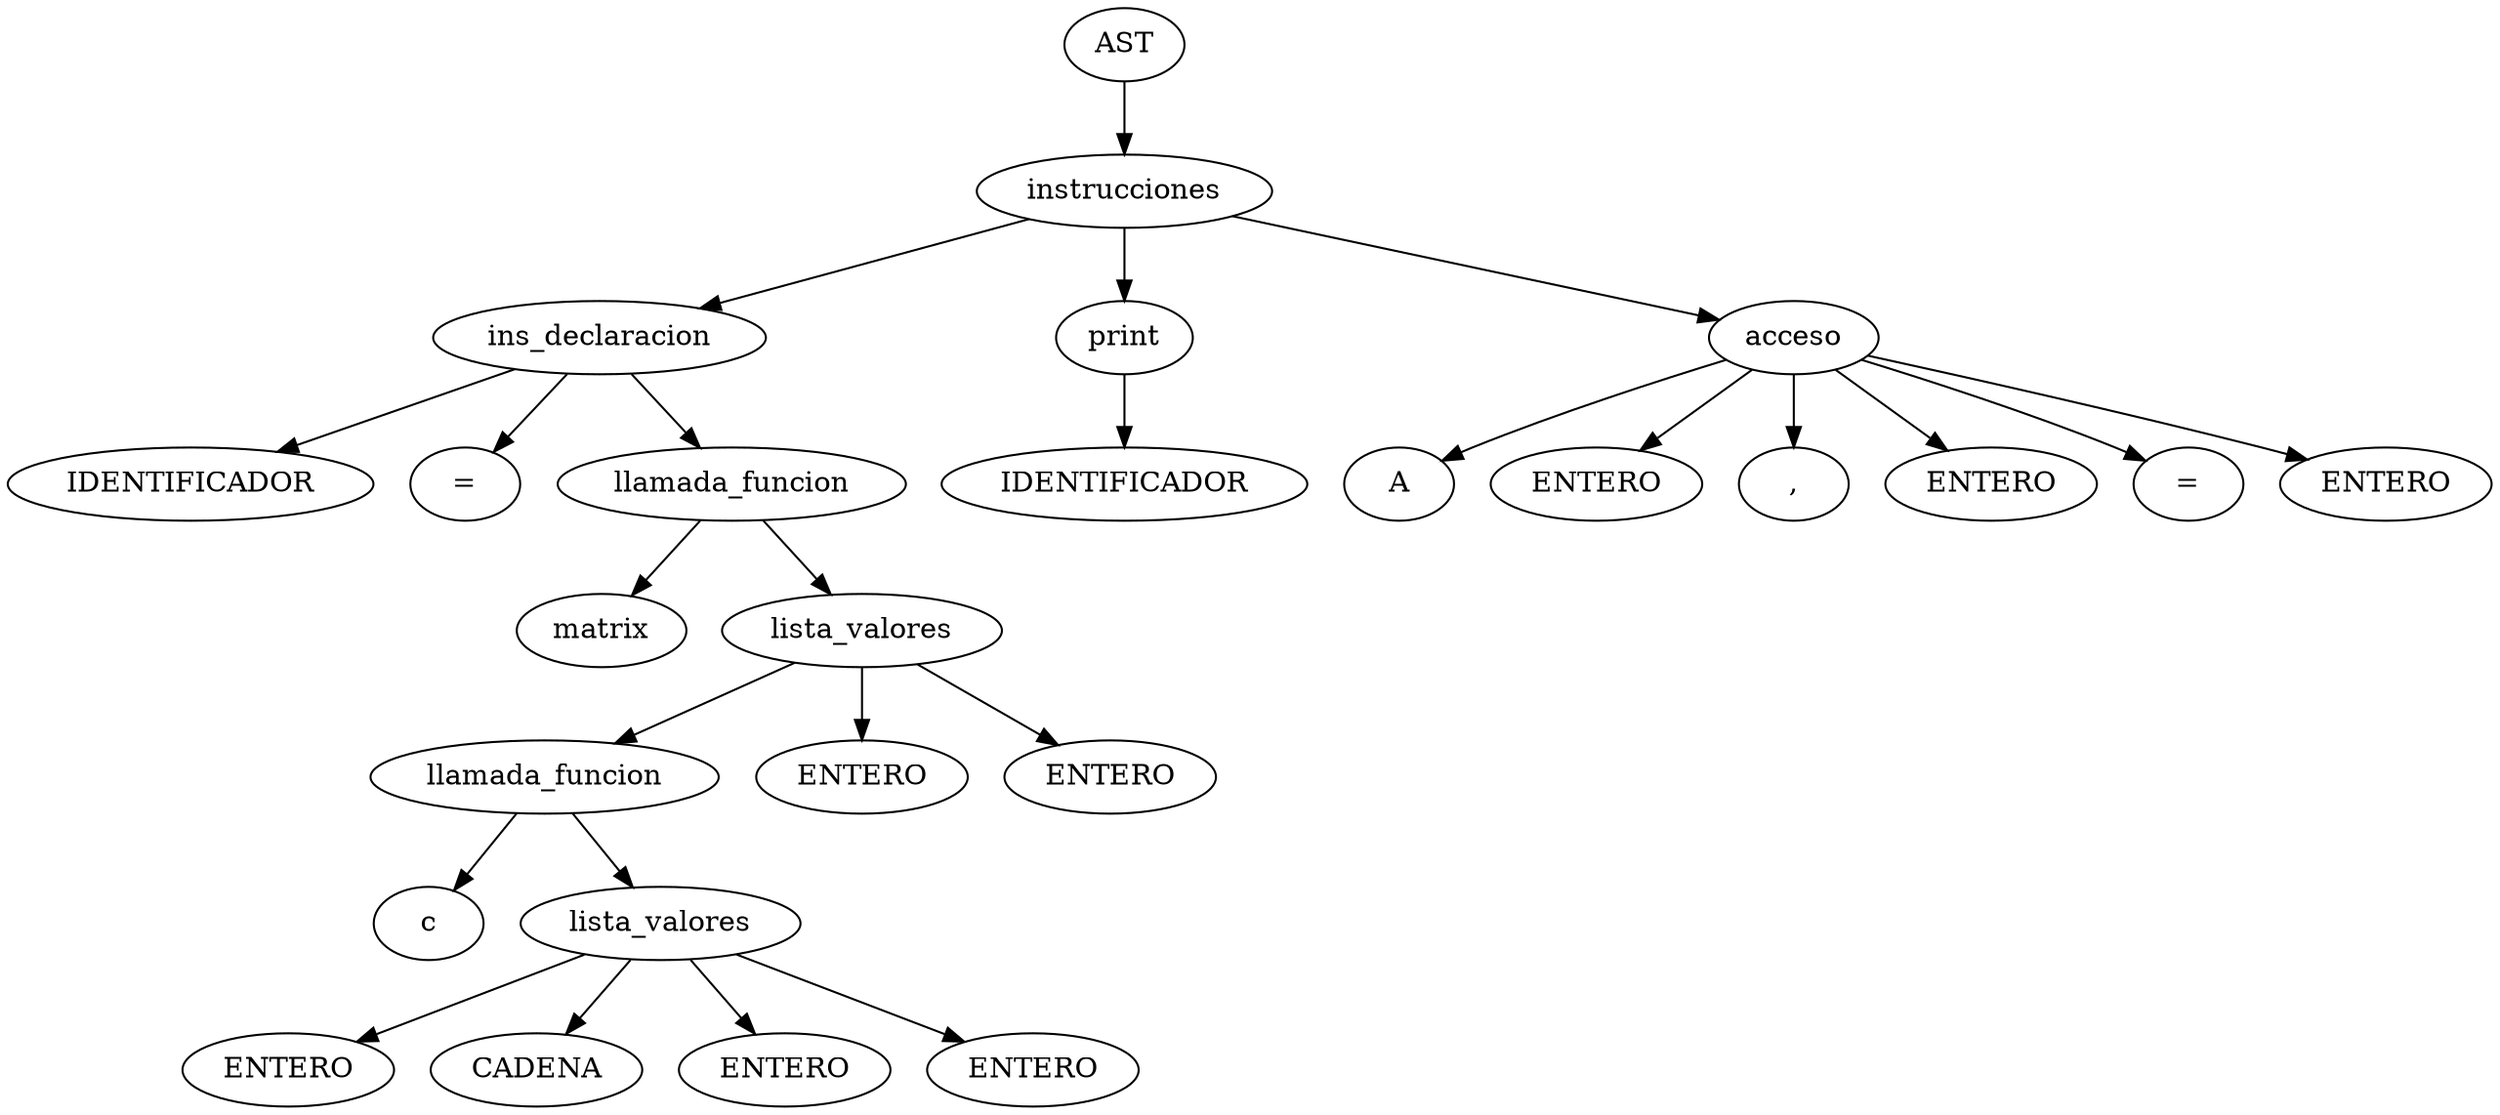 digraph G {
"arbol.Arbol@1448e439" [label="AST"] ;
"[arbol.Declaracion@5410155d, arbol.Print@62c487ad, arbol.ModificacionMatriz@6ceca9d9]" [label="instrucciones"] ;
"arbol.Arbol@1448e439" -> "[arbol.Declaracion@5410155d, arbol.Print@62c487ad, arbol.ModificacionMatriz@6ceca9d9]"
"arbol.Declaracion@5410155d" [label="instruccion"] ;
"[arbol.Declaracion@5410155d, arbol.Print@62c487ad, arbol.ModificacionMatriz@6ceca9d9]" -> "arbol.Declaracion@5410155d"
   "arbol.Declaracion@5410155d" [label="ins_declaracion"] ;
   "arbol.Declaracion@5410155dA" [label="IDENTIFICADOR"] ;
   "arbol.Declaracion@5410155d" -> "arbol.Declaracion@5410155dA"
   "arbol.Declaracion@5410155digual" [label="="] ;
   "arbol.Declaracion@5410155d" -> "arbol.Declaracion@5410155digual"
   "arbol.LlamadaFunction@3fd6e151" [label="llamada_funcion"] ;
   "arbol.LlamadaFunction@3fd6e151id" [label="matrix"] ;
   "arbol.LlamadaFunction@3fd6e151" -> "arbol.LlamadaFunction@3fd6e151id"
"[arbol.LlamadaFunction@6bb8a10b, arbol.Operacion@2d87aa3e, arbol.Operacion@242c6c36]" [label="lista_valores"] ;
"arbol.LlamadaFunction@3fd6e151" -> "[arbol.LlamadaFunction@6bb8a10b, arbol.Operacion@2d87aa3e, arbol.Operacion@242c6c36]"
"arbol.LlamadaFunction@6bb8a10b" [label="valor"] ;
"[arbol.LlamadaFunction@6bb8a10b, arbol.Operacion@2d87aa3e, arbol.Operacion@242c6c36]" -> "arbol.LlamadaFunction@6bb8a10b"
   "arbol.LlamadaFunction@6bb8a10b" [label="llamada_funcion"] ;
   "arbol.LlamadaFunction@6bb8a10bid" [label="c"] ;
   "arbol.LlamadaFunction@6bb8a10b" -> "arbol.LlamadaFunction@6bb8a10bid"
"[arbol.Operacion@2c78dd8b, arbol.Operacion@2e681f6, arbol.Operacion@12201dce, arbol.Operacion@552a9e60]" [label="lista_valores"] ;
"arbol.LlamadaFunction@6bb8a10b" -> "[arbol.Operacion@2c78dd8b, arbol.Operacion@2e681f6, arbol.Operacion@12201dce, arbol.Operacion@552a9e60]"
"arbol.Operacion@2c78dd8b" [label="valor"] ;
"[arbol.Operacion@2c78dd8b, arbol.Operacion@2e681f6, arbol.Operacion@12201dce, arbol.Operacion@552a9e60]" -> "arbol.Operacion@2c78dd8b"
"arbol.Operacion@2c78dd8b" [label="ENTERO"] ;
"arbol.Operacion@2e681f6" [label="valor"] ;
"[arbol.Operacion@2c78dd8b, arbol.Operacion@2e681f6, arbol.Operacion@12201dce, arbol.Operacion@552a9e60]" -> "arbol.Operacion@2e681f6"
"arbol.Operacion@2e681f6" [label="CADENA"] ;
"arbol.Operacion@12201dce" [label="valor"] ;
"[arbol.Operacion@2c78dd8b, arbol.Operacion@2e681f6, arbol.Operacion@12201dce, arbol.Operacion@552a9e60]" -> "arbol.Operacion@12201dce"
"arbol.Operacion@12201dce" [label="ENTERO"] ;
"arbol.Operacion@552a9e60" [label="valor"] ;
"[arbol.Operacion@2c78dd8b, arbol.Operacion@2e681f6, arbol.Operacion@12201dce, arbol.Operacion@552a9e60]" -> "arbol.Operacion@552a9e60"
"arbol.Operacion@552a9e60" [label="ENTERO"] ;
"arbol.Operacion@2d87aa3e" [label="valor"] ;
"[arbol.LlamadaFunction@6bb8a10b, arbol.Operacion@2d87aa3e, arbol.Operacion@242c6c36]" -> "arbol.Operacion@2d87aa3e"
"arbol.Operacion@2d87aa3e" [label="ENTERO"] ;
"arbol.Operacion@242c6c36" [label="valor"] ;
"[arbol.LlamadaFunction@6bb8a10b, arbol.Operacion@2d87aa3e, arbol.Operacion@242c6c36]" -> "arbol.Operacion@242c6c36"
"arbol.Operacion@242c6c36" [label="ENTERO"] ;
   "arbol.Declaracion@5410155d" -> "arbol.LlamadaFunction@3fd6e151"
"arbol.Print@62c487ad" [label="instruccion"] ;
"[arbol.Declaracion@5410155d, arbol.Print@62c487ad, arbol.ModificacionMatriz@6ceca9d9]" -> "arbol.Print@62c487ad"
   "arbol.Print@62c487ad" [label="print"] ;
   "arbol.Print@62c487ad" -> "arbol.Operacion@3fd495cb"
"arbol.Operacion@3fd495cb" [label="IDENTIFICADOR"] ;
"arbol.ModificacionMatriz@6ceca9d9" [label="instruccion"] ;
"[arbol.Declaracion@5410155d, arbol.Print@62c487ad, arbol.ModificacionMatriz@6ceca9d9]" -> "arbol.ModificacionMatriz@6ceca9d9"
   "arbol.ModificacionMatriz@6ceca9d9" [label="acceso"] ;
   "arbol.ModificacionMatriz@6ceca9d9et" [label="A"] ;
   "arbol.ModificacionMatriz@6ceca9d9" -> "arbol.ModificacionMatriz@6ceca9d9et"
"arbol.Operacion@98b5af6" [label="ENTERO"] ;
   "arbol.ModificacionMatriz@6ceca9d9" -> "arbol.Operacion@98b5af6"
   "arbol.ModificacionMatriz@6ceca9d9coma" [label=","] ;
   "arbol.ModificacionMatriz@6ceca9d9" -> "arbol.ModificacionMatriz@6ceca9d9coma"
"arbol.Operacion@1bd7f864" [label="ENTERO"] ;
   "arbol.ModificacionMatriz@6ceca9d9" -> "arbol.Operacion@1bd7f864"
   "arbol.ModificacionMatriz@6ceca9d9igual" [label="="] ;
   "arbol.ModificacionMatriz@6ceca9d9" -> "arbol.ModificacionMatriz@6ceca9d9igual"
"arbol.Operacion@1a8face0" [label="ENTERO"] ;
   "arbol.ModificacionMatriz@6ceca9d9" -> "arbol.Operacion@1a8face0"

}